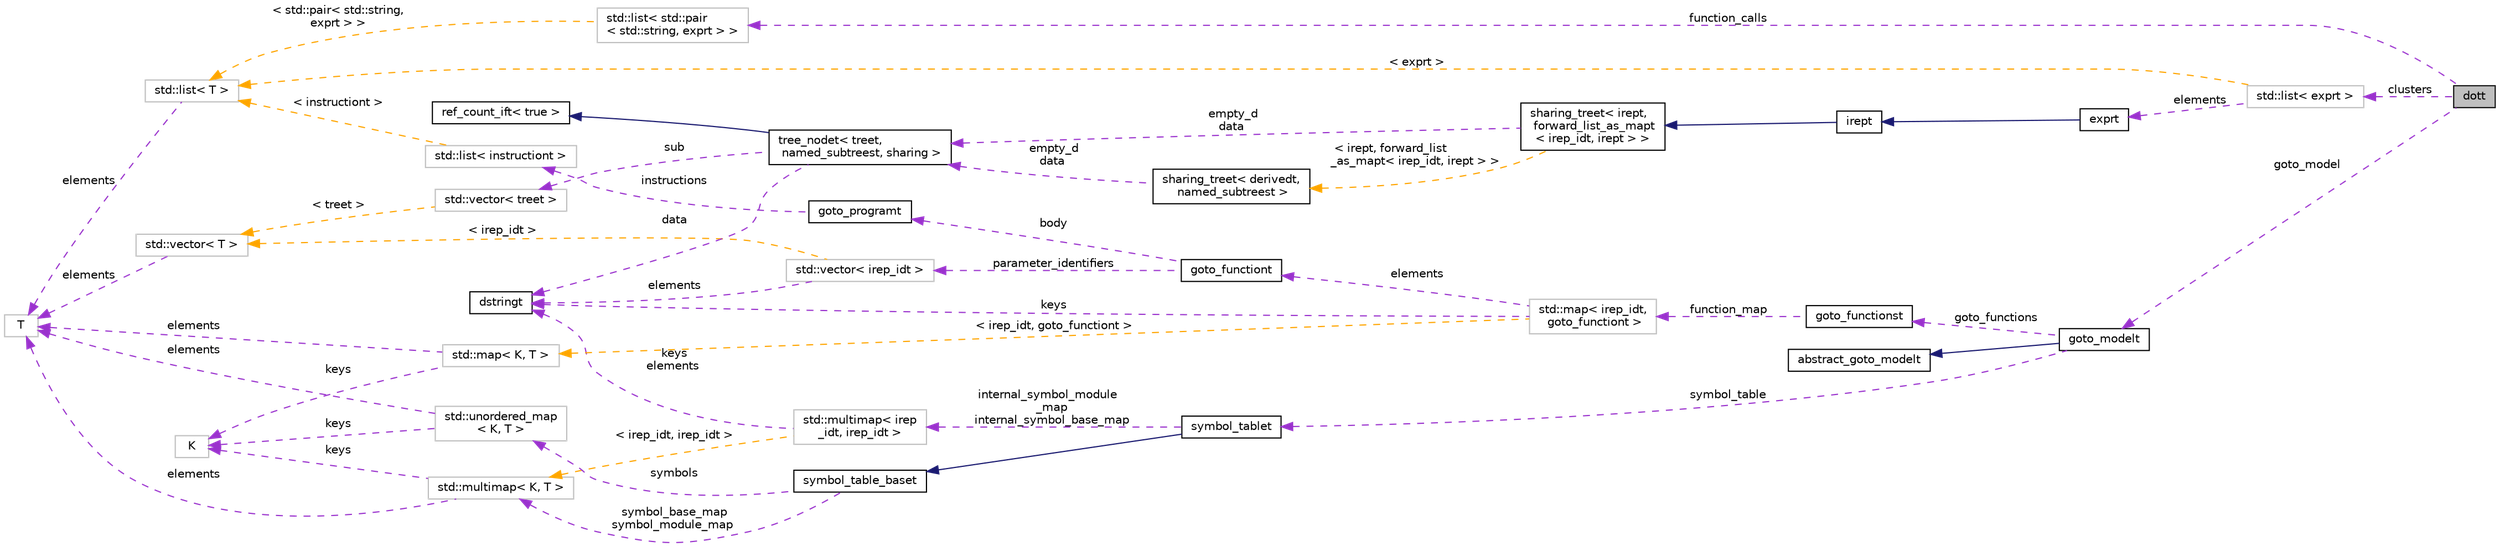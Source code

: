 digraph "dott"
{
 // LATEX_PDF_SIZE
  bgcolor="transparent";
  edge [fontname="Helvetica",fontsize="10",labelfontname="Helvetica",labelfontsize="10"];
  node [fontname="Helvetica",fontsize="10",shape=record];
  rankdir="LR";
  Node1 [label="dott",height=0.2,width=0.4,color="black", fillcolor="grey75", style="filled", fontcolor="black",tooltip=" "];
  Node2 -> Node1 [dir="back",color="darkorchid3",fontsize="10",style="dashed",label=" clusters" ,fontname="Helvetica"];
  Node2 [label="std::list\< exprt \>",height=0.2,width=0.4,color="grey75",tooltip=" "];
  Node3 -> Node2 [dir="back",color="darkorchid3",fontsize="10",style="dashed",label=" elements" ,fontname="Helvetica"];
  Node3 [label="exprt",height=0.2,width=0.4,color="black",URL="$classexprt.html",tooltip="Base class for all expressions."];
  Node4 -> Node3 [dir="back",color="midnightblue",fontsize="10",style="solid",fontname="Helvetica"];
  Node4 [label="irept",height=0.2,width=0.4,color="black",URL="$classirept.html",tooltip="There are a large number of kinds of tree structured or tree-like data in CPROVER."];
  Node5 -> Node4 [dir="back",color="midnightblue",fontsize="10",style="solid",fontname="Helvetica"];
  Node5 [label="sharing_treet\< irept,\l forward_list_as_mapt\l\< irep_idt, irept \> \>",height=0.2,width=0.4,color="black",URL="$classsharing__treet.html",tooltip=" "];
  Node6 -> Node5 [dir="back",color="darkorchid3",fontsize="10",style="dashed",label=" empty_d\ndata" ,fontname="Helvetica"];
  Node6 [label="tree_nodet\< treet,\l named_subtreest, sharing \>",height=0.2,width=0.4,color="black",URL="$classtree__nodet.html",tooltip="A node with data in a tree, it contains:"];
  Node7 -> Node6 [dir="back",color="midnightblue",fontsize="10",style="solid",fontname="Helvetica"];
  Node7 [label="ref_count_ift\< true \>",height=0.2,width=0.4,color="black",URL="$structref__count__ift_3_01true_01_4.html",tooltip=" "];
  Node8 -> Node6 [dir="back",color="darkorchid3",fontsize="10",style="dashed",label=" sub" ,fontname="Helvetica"];
  Node8 [label="std::vector\< treet \>",height=0.2,width=0.4,color="grey75",tooltip=" "];
  Node9 -> Node8 [dir="back",color="orange",fontsize="10",style="dashed",label=" \< treet \>" ,fontname="Helvetica"];
  Node9 [label="std::vector\< T \>",height=0.2,width=0.4,color="grey75",tooltip="STL class."];
  Node10 -> Node9 [dir="back",color="darkorchid3",fontsize="10",style="dashed",label=" elements" ,fontname="Helvetica"];
  Node10 [label="T",height=0.2,width=0.4,color="grey75",tooltip=" "];
  Node11 -> Node6 [dir="back",color="darkorchid3",fontsize="10",style="dashed",label=" data" ,fontname="Helvetica"];
  Node11 [label="dstringt",height=0.2,width=0.4,color="black",URL="$classdstringt.html",tooltip="dstringt has one field, an unsigned integer no which is an index into a static table of strings."];
  Node12 -> Node5 [dir="back",color="orange",fontsize="10",style="dashed",label=" \< irept, forward_list\l_as_mapt\< irep_idt, irept \> \>" ,fontname="Helvetica"];
  Node12 [label="sharing_treet\< derivedt,\l named_subtreest \>",height=0.2,width=0.4,color="black",URL="$classsharing__treet.html",tooltip="Base class for tree-like data structures with sharing."];
  Node6 -> Node12 [dir="back",color="darkorchid3",fontsize="10",style="dashed",label=" empty_d\ndata" ,fontname="Helvetica"];
  Node13 -> Node2 [dir="back",color="orange",fontsize="10",style="dashed",label=" \< exprt \>" ,fontname="Helvetica"];
  Node13 [label="std::list\< T \>",height=0.2,width=0.4,color="grey75",tooltip="STL class."];
  Node10 -> Node13 [dir="back",color="darkorchid3",fontsize="10",style="dashed",label=" elements" ,fontname="Helvetica"];
  Node14 -> Node1 [dir="back",color="darkorchid3",fontsize="10",style="dashed",label=" function_calls" ,fontname="Helvetica"];
  Node14 [label="std::list\< std::pair\l\< std::string, exprt \> \>",height=0.2,width=0.4,color="grey75",tooltip=" "];
  Node13 -> Node14 [dir="back",color="orange",fontsize="10",style="dashed",label=" \< std::pair\< std::string,\l exprt \> \>" ,fontname="Helvetica"];
  Node15 -> Node1 [dir="back",color="darkorchid3",fontsize="10",style="dashed",label=" goto_model" ,fontname="Helvetica"];
  Node15 [label="goto_modelt",height=0.2,width=0.4,color="black",URL="$classgoto__modelt.html",tooltip=" "];
  Node16 -> Node15 [dir="back",color="midnightblue",fontsize="10",style="solid",fontname="Helvetica"];
  Node16 [label="abstract_goto_modelt",height=0.2,width=0.4,color="black",URL="$classabstract__goto__modelt.html",tooltip="Abstract interface to eager or lazy GOTO models."];
  Node17 -> Node15 [dir="back",color="darkorchid3",fontsize="10",style="dashed",label=" symbol_table" ,fontname="Helvetica"];
  Node17 [label="symbol_tablet",height=0.2,width=0.4,color="black",URL="$classsymbol__tablet.html",tooltip="The symbol table."];
  Node18 -> Node17 [dir="back",color="midnightblue",fontsize="10",style="solid",fontname="Helvetica"];
  Node18 [label="symbol_table_baset",height=0.2,width=0.4,color="black",URL="$classsymbol__table__baset.html",tooltip="The symbol table base class interface."];
  Node19 -> Node18 [dir="back",color="darkorchid3",fontsize="10",style="dashed",label=" symbol_base_map\nsymbol_module_map" ,fontname="Helvetica"];
  Node19 [label="std::multimap\< K, T \>",height=0.2,width=0.4,color="grey75",tooltip="STL class."];
  Node20 -> Node19 [dir="back",color="darkorchid3",fontsize="10",style="dashed",label=" keys" ,fontname="Helvetica"];
  Node20 [label="K",height=0.2,width=0.4,color="grey75",tooltip=" "];
  Node10 -> Node19 [dir="back",color="darkorchid3",fontsize="10",style="dashed",label=" elements" ,fontname="Helvetica"];
  Node21 -> Node18 [dir="back",color="darkorchid3",fontsize="10",style="dashed",label=" symbols" ,fontname="Helvetica"];
  Node21 [label="std::unordered_map\l\< K, T \>",height=0.2,width=0.4,color="grey75",tooltip="STL class."];
  Node20 -> Node21 [dir="back",color="darkorchid3",fontsize="10",style="dashed",label=" keys" ,fontname="Helvetica"];
  Node10 -> Node21 [dir="back",color="darkorchid3",fontsize="10",style="dashed",label=" elements" ,fontname="Helvetica"];
  Node22 -> Node17 [dir="back",color="darkorchid3",fontsize="10",style="dashed",label=" internal_symbol_module\l_map\ninternal_symbol_base_map" ,fontname="Helvetica"];
  Node22 [label="std::multimap\< irep\l_idt, irep_idt \>",height=0.2,width=0.4,color="grey75",tooltip=" "];
  Node11 -> Node22 [dir="back",color="darkorchid3",fontsize="10",style="dashed",label=" keys\nelements" ,fontname="Helvetica"];
  Node19 -> Node22 [dir="back",color="orange",fontsize="10",style="dashed",label=" \< irep_idt, irep_idt \>" ,fontname="Helvetica"];
  Node23 -> Node15 [dir="back",color="darkorchid3",fontsize="10",style="dashed",label=" goto_functions" ,fontname="Helvetica"];
  Node23 [label="goto_functionst",height=0.2,width=0.4,color="black",URL="$classgoto__functionst.html",tooltip="A collection of goto functions."];
  Node24 -> Node23 [dir="back",color="darkorchid3",fontsize="10",style="dashed",label=" function_map" ,fontname="Helvetica"];
  Node24 [label="std::map\< irep_idt,\l goto_functiont \>",height=0.2,width=0.4,color="grey75",tooltip=" "];
  Node25 -> Node24 [dir="back",color="darkorchid3",fontsize="10",style="dashed",label=" elements" ,fontname="Helvetica"];
  Node25 [label="goto_functiont",height=0.2,width=0.4,color="black",URL="$classgoto__functiont.html",tooltip="A goto function, consisting of function body (see body) and parameter identifiers (see parameter_iden..."];
  Node26 -> Node25 [dir="back",color="darkorchid3",fontsize="10",style="dashed",label=" parameter_identifiers" ,fontname="Helvetica"];
  Node26 [label="std::vector\< irep_idt \>",height=0.2,width=0.4,color="grey75",tooltip=" "];
  Node11 -> Node26 [dir="back",color="darkorchid3",fontsize="10",style="dashed",label=" elements" ,fontname="Helvetica"];
  Node9 -> Node26 [dir="back",color="orange",fontsize="10",style="dashed",label=" \< irep_idt \>" ,fontname="Helvetica"];
  Node27 -> Node25 [dir="back",color="darkorchid3",fontsize="10",style="dashed",label=" body" ,fontname="Helvetica"];
  Node27 [label="goto_programt",height=0.2,width=0.4,color="black",URL="$classgoto__programt.html",tooltip="A generic container class for the GOTO intermediate representation of one function."];
  Node28 -> Node27 [dir="back",color="darkorchid3",fontsize="10",style="dashed",label=" instructions" ,fontname="Helvetica"];
  Node28 [label="std::list\< instructiont \>",height=0.2,width=0.4,color="grey75",tooltip=" "];
  Node13 -> Node28 [dir="back",color="orange",fontsize="10",style="dashed",label=" \< instructiont \>" ,fontname="Helvetica"];
  Node11 -> Node24 [dir="back",color="darkorchid3",fontsize="10",style="dashed",label=" keys" ,fontname="Helvetica"];
  Node32 -> Node24 [dir="back",color="orange",fontsize="10",style="dashed",label=" \< irep_idt, goto_functiont \>" ,fontname="Helvetica"];
  Node32 [label="std::map\< K, T \>",height=0.2,width=0.4,color="grey75",tooltip="STL class."];
  Node20 -> Node32 [dir="back",color="darkorchid3",fontsize="10",style="dashed",label=" keys" ,fontname="Helvetica"];
  Node10 -> Node32 [dir="back",color="darkorchid3",fontsize="10",style="dashed",label=" elements" ,fontname="Helvetica"];
}
